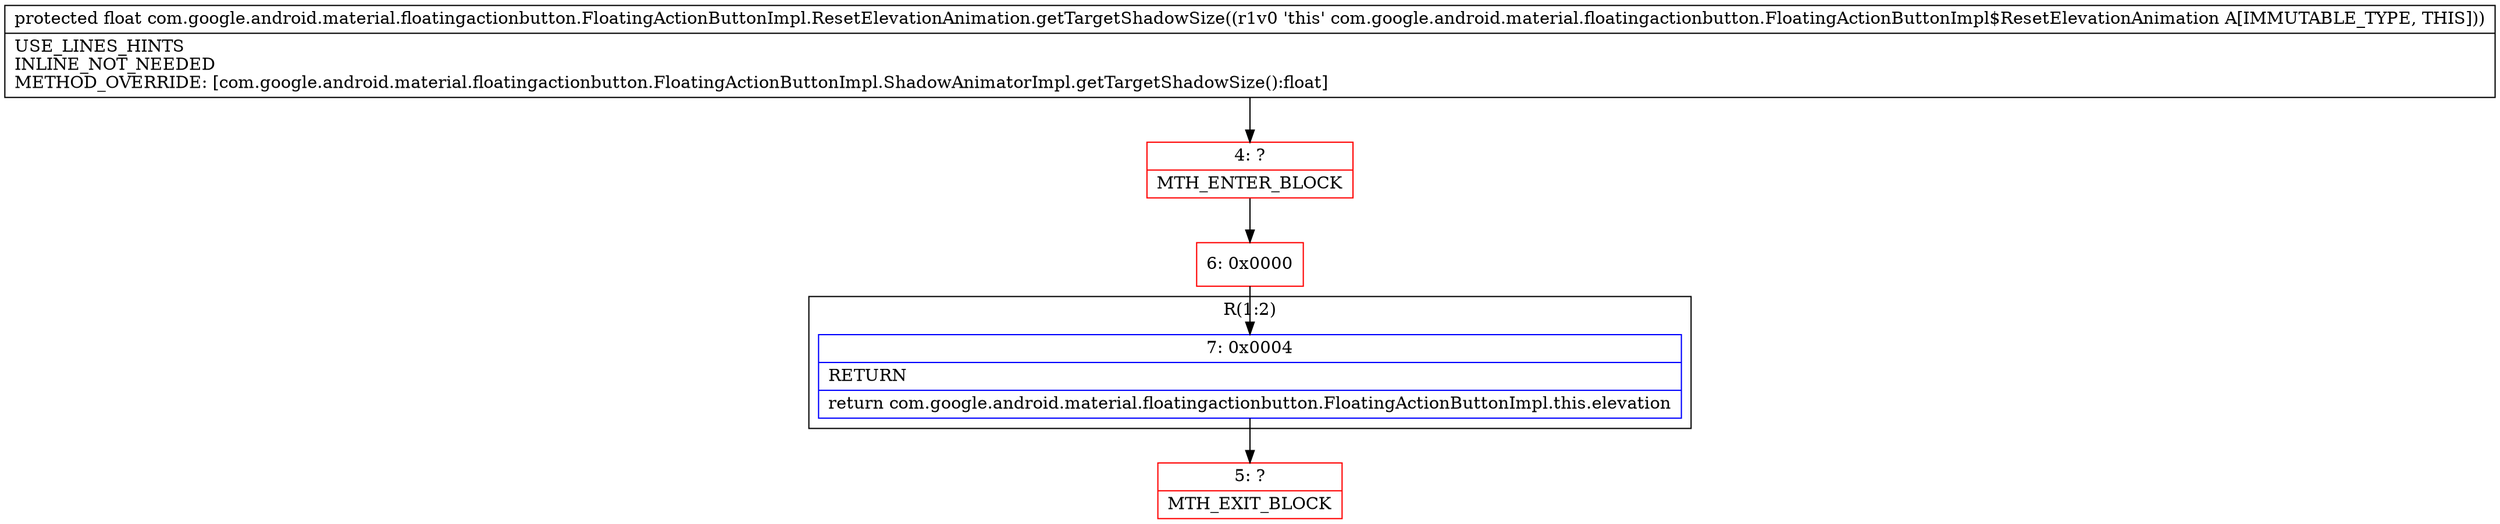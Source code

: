 digraph "CFG forcom.google.android.material.floatingactionbutton.FloatingActionButtonImpl.ResetElevationAnimation.getTargetShadowSize()F" {
subgraph cluster_Region_773463671 {
label = "R(1:2)";
node [shape=record,color=blue];
Node_7 [shape=record,label="{7\:\ 0x0004|RETURN\l|return com.google.android.material.floatingactionbutton.FloatingActionButtonImpl.this.elevation\l}"];
}
Node_4 [shape=record,color=red,label="{4\:\ ?|MTH_ENTER_BLOCK\l}"];
Node_6 [shape=record,color=red,label="{6\:\ 0x0000}"];
Node_5 [shape=record,color=red,label="{5\:\ ?|MTH_EXIT_BLOCK\l}"];
MethodNode[shape=record,label="{protected float com.google.android.material.floatingactionbutton.FloatingActionButtonImpl.ResetElevationAnimation.getTargetShadowSize((r1v0 'this' com.google.android.material.floatingactionbutton.FloatingActionButtonImpl$ResetElevationAnimation A[IMMUTABLE_TYPE, THIS]))  | USE_LINES_HINTS\lINLINE_NOT_NEEDED\lMETHOD_OVERRIDE: [com.google.android.material.floatingactionbutton.FloatingActionButtonImpl.ShadowAnimatorImpl.getTargetShadowSize():float]\l}"];
MethodNode -> Node_4;Node_7 -> Node_5;
Node_4 -> Node_6;
Node_6 -> Node_7;
}

